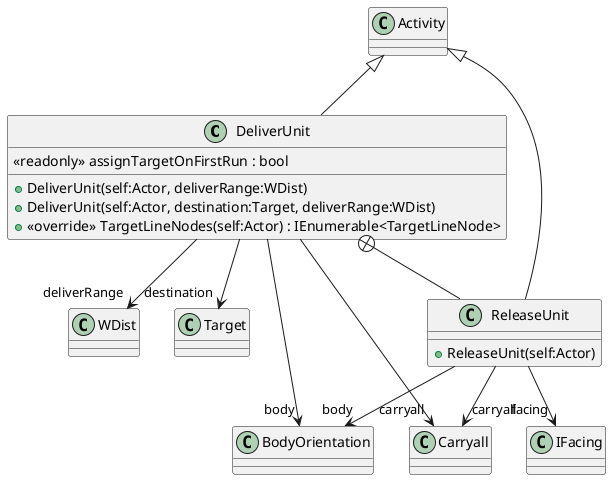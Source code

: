 @startuml
class DeliverUnit {
    <<readonly>> assignTargetOnFirstRun : bool
    + DeliverUnit(self:Actor, deliverRange:WDist)
    + DeliverUnit(self:Actor, destination:Target, deliverRange:WDist)
    + <<override>> TargetLineNodes(self:Actor) : IEnumerable<TargetLineNode>
}
class ReleaseUnit {
    + ReleaseUnit(self:Actor)
}
Activity <|-- DeliverUnit
DeliverUnit --> "carryall" Carryall
DeliverUnit --> "body" BodyOrientation
DeliverUnit --> "deliverRange" WDist
DeliverUnit --> "destination" Target
DeliverUnit +-- ReleaseUnit
Activity <|-- ReleaseUnit
ReleaseUnit --> "carryall" Carryall
ReleaseUnit --> "body" BodyOrientation
ReleaseUnit --> "facing" IFacing
@enduml
